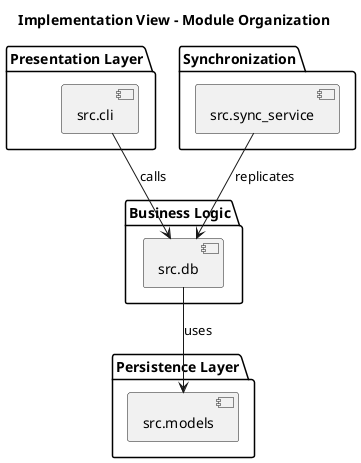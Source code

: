 @startuml implementation_view
title Implementation View - Module Organization
package "Presentation Layer" {
  [src.cli]
}
package "Business Logic" {
  [src.db]
}
package "Persistence Layer" {
  [src.models]
}
package "Synchronization" {
  [src.sync_service]
}

src.cli --> src.db : calls
src.db --> src.models : uses
src.sync_service --> src.db : replicates
@enduml
